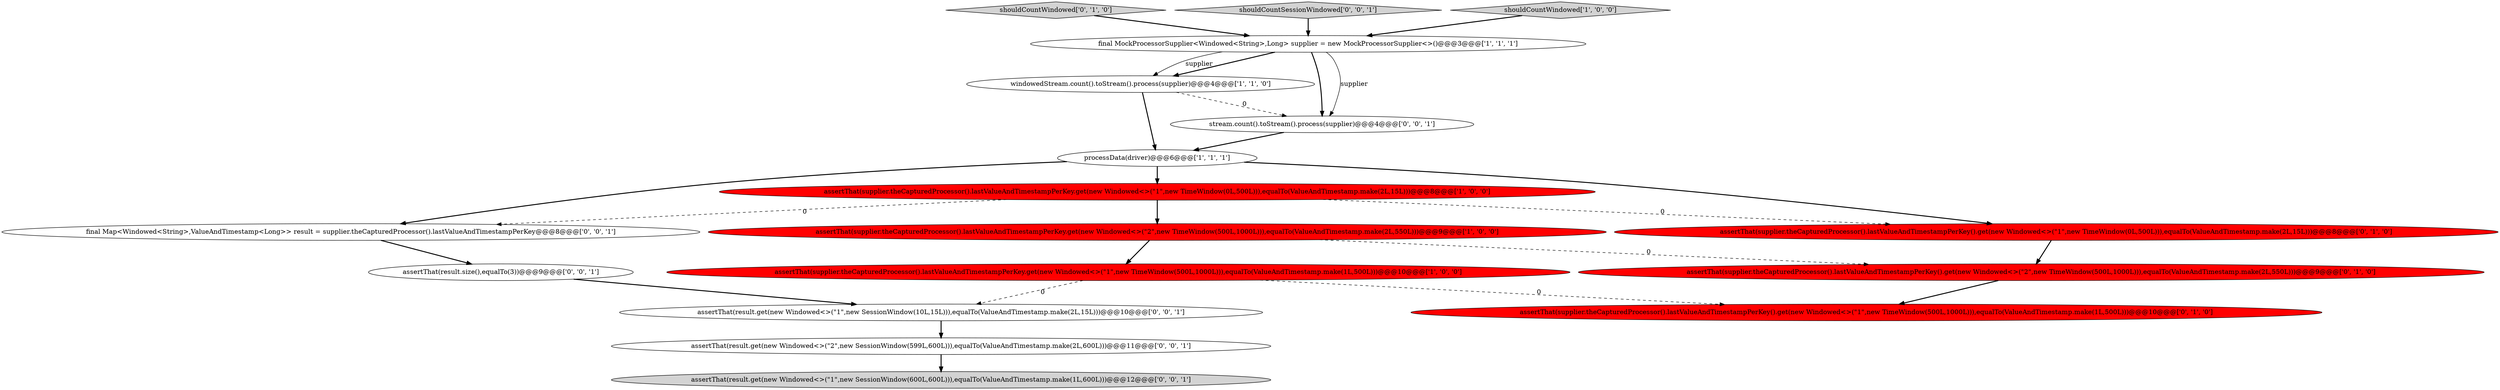 digraph {
7 [style = filled, label = "assertThat(supplier.theCapturedProcessor().lastValueAndTimestampPerKey().get(new Windowed<>(\"1\",new TimeWindow(500L,1000L))),equalTo(ValueAndTimestamp.make(1L,500L)))@@@10@@@['0', '1', '0']", fillcolor = red, shape = ellipse image = "AAA1AAABBB2BBB"];
9 [style = filled, label = "shouldCountWindowed['0', '1', '0']", fillcolor = lightgray, shape = diamond image = "AAA0AAABBB2BBB"];
2 [style = filled, label = "windowedStream.count().toStream().process(supplier)@@@4@@@['1', '1', '0']", fillcolor = white, shape = ellipse image = "AAA0AAABBB1BBB"];
4 [style = filled, label = "assertThat(supplier.theCapturedProcessor().lastValueAndTimestampPerKey.get(new Windowed<>(\"2\",new TimeWindow(500L,1000L))),equalTo(ValueAndTimestamp.make(2L,550L)))@@@9@@@['1', '0', '0']", fillcolor = red, shape = ellipse image = "AAA1AAABBB1BBB"];
12 [style = filled, label = "shouldCountSessionWindowed['0', '0', '1']", fillcolor = lightgray, shape = diamond image = "AAA0AAABBB3BBB"];
10 [style = filled, label = "assertThat(supplier.theCapturedProcessor().lastValueAndTimestampPerKey().get(new Windowed<>(\"2\",new TimeWindow(500L,1000L))),equalTo(ValueAndTimestamp.make(2L,550L)))@@@9@@@['0', '1', '0']", fillcolor = red, shape = ellipse image = "AAA1AAABBB2BBB"];
13 [style = filled, label = "assertThat(result.size(),equalTo(3))@@@9@@@['0', '0', '1']", fillcolor = white, shape = ellipse image = "AAA0AAABBB3BBB"];
11 [style = filled, label = "assertThat(result.get(new Windowed<>(\"1\",new SessionWindow(10L,15L))),equalTo(ValueAndTimestamp.make(2L,15L)))@@@10@@@['0', '0', '1']", fillcolor = white, shape = ellipse image = "AAA0AAABBB3BBB"];
1 [style = filled, label = "assertThat(supplier.theCapturedProcessor().lastValueAndTimestampPerKey.get(new Windowed<>(\"1\",new TimeWindow(0L,500L))),equalTo(ValueAndTimestamp.make(2L,15L)))@@@8@@@['1', '0', '0']", fillcolor = red, shape = ellipse image = "AAA1AAABBB1BBB"];
8 [style = filled, label = "assertThat(supplier.theCapturedProcessor().lastValueAndTimestampPerKey().get(new Windowed<>(\"1\",new TimeWindow(0L,500L))),equalTo(ValueAndTimestamp.make(2L,15L)))@@@8@@@['0', '1', '0']", fillcolor = red, shape = ellipse image = "AAA1AAABBB2BBB"];
14 [style = filled, label = "assertThat(result.get(new Windowed<>(\"1\",new SessionWindow(600L,600L))),equalTo(ValueAndTimestamp.make(1L,600L)))@@@12@@@['0', '0', '1']", fillcolor = lightgray, shape = ellipse image = "AAA0AAABBB3BBB"];
15 [style = filled, label = "assertThat(result.get(new Windowed<>(\"2\",new SessionWindow(599L,600L))),equalTo(ValueAndTimestamp.make(2L,600L)))@@@11@@@['0', '0', '1']", fillcolor = white, shape = ellipse image = "AAA0AAABBB3BBB"];
16 [style = filled, label = "final Map<Windowed<String>,ValueAndTimestamp<Long>> result = supplier.theCapturedProcessor().lastValueAndTimestampPerKey@@@8@@@['0', '0', '1']", fillcolor = white, shape = ellipse image = "AAA0AAABBB3BBB"];
0 [style = filled, label = "final MockProcessorSupplier<Windowed<String>,Long> supplier = new MockProcessorSupplier<>()@@@3@@@['1', '1', '1']", fillcolor = white, shape = ellipse image = "AAA0AAABBB1BBB"];
5 [style = filled, label = "processData(driver)@@@6@@@['1', '1', '1']", fillcolor = white, shape = ellipse image = "AAA0AAABBB1BBB"];
3 [style = filled, label = "assertThat(supplier.theCapturedProcessor().lastValueAndTimestampPerKey.get(new Windowed<>(\"1\",new TimeWindow(500L,1000L))),equalTo(ValueAndTimestamp.make(1L,500L)))@@@10@@@['1', '0', '0']", fillcolor = red, shape = ellipse image = "AAA1AAABBB1BBB"];
17 [style = filled, label = "stream.count().toStream().process(supplier)@@@4@@@['0', '0', '1']", fillcolor = white, shape = ellipse image = "AAA0AAABBB3BBB"];
6 [style = filled, label = "shouldCountWindowed['1', '0', '0']", fillcolor = lightgray, shape = diamond image = "AAA0AAABBB1BBB"];
4->3 [style = bold, label=""];
5->8 [style = bold, label=""];
1->4 [style = bold, label=""];
8->10 [style = bold, label=""];
17->5 [style = bold, label=""];
16->13 [style = bold, label=""];
9->0 [style = bold, label=""];
15->14 [style = bold, label=""];
3->7 [style = dashed, label="0"];
0->17 [style = solid, label="supplier"];
0->17 [style = bold, label=""];
0->2 [style = bold, label=""];
6->0 [style = bold, label=""];
2->17 [style = dashed, label="0"];
12->0 [style = bold, label=""];
10->7 [style = bold, label=""];
13->11 [style = bold, label=""];
11->15 [style = bold, label=""];
5->16 [style = bold, label=""];
5->1 [style = bold, label=""];
0->2 [style = solid, label="supplier"];
1->16 [style = dashed, label="0"];
1->8 [style = dashed, label="0"];
4->10 [style = dashed, label="0"];
3->11 [style = dashed, label="0"];
2->5 [style = bold, label=""];
}
